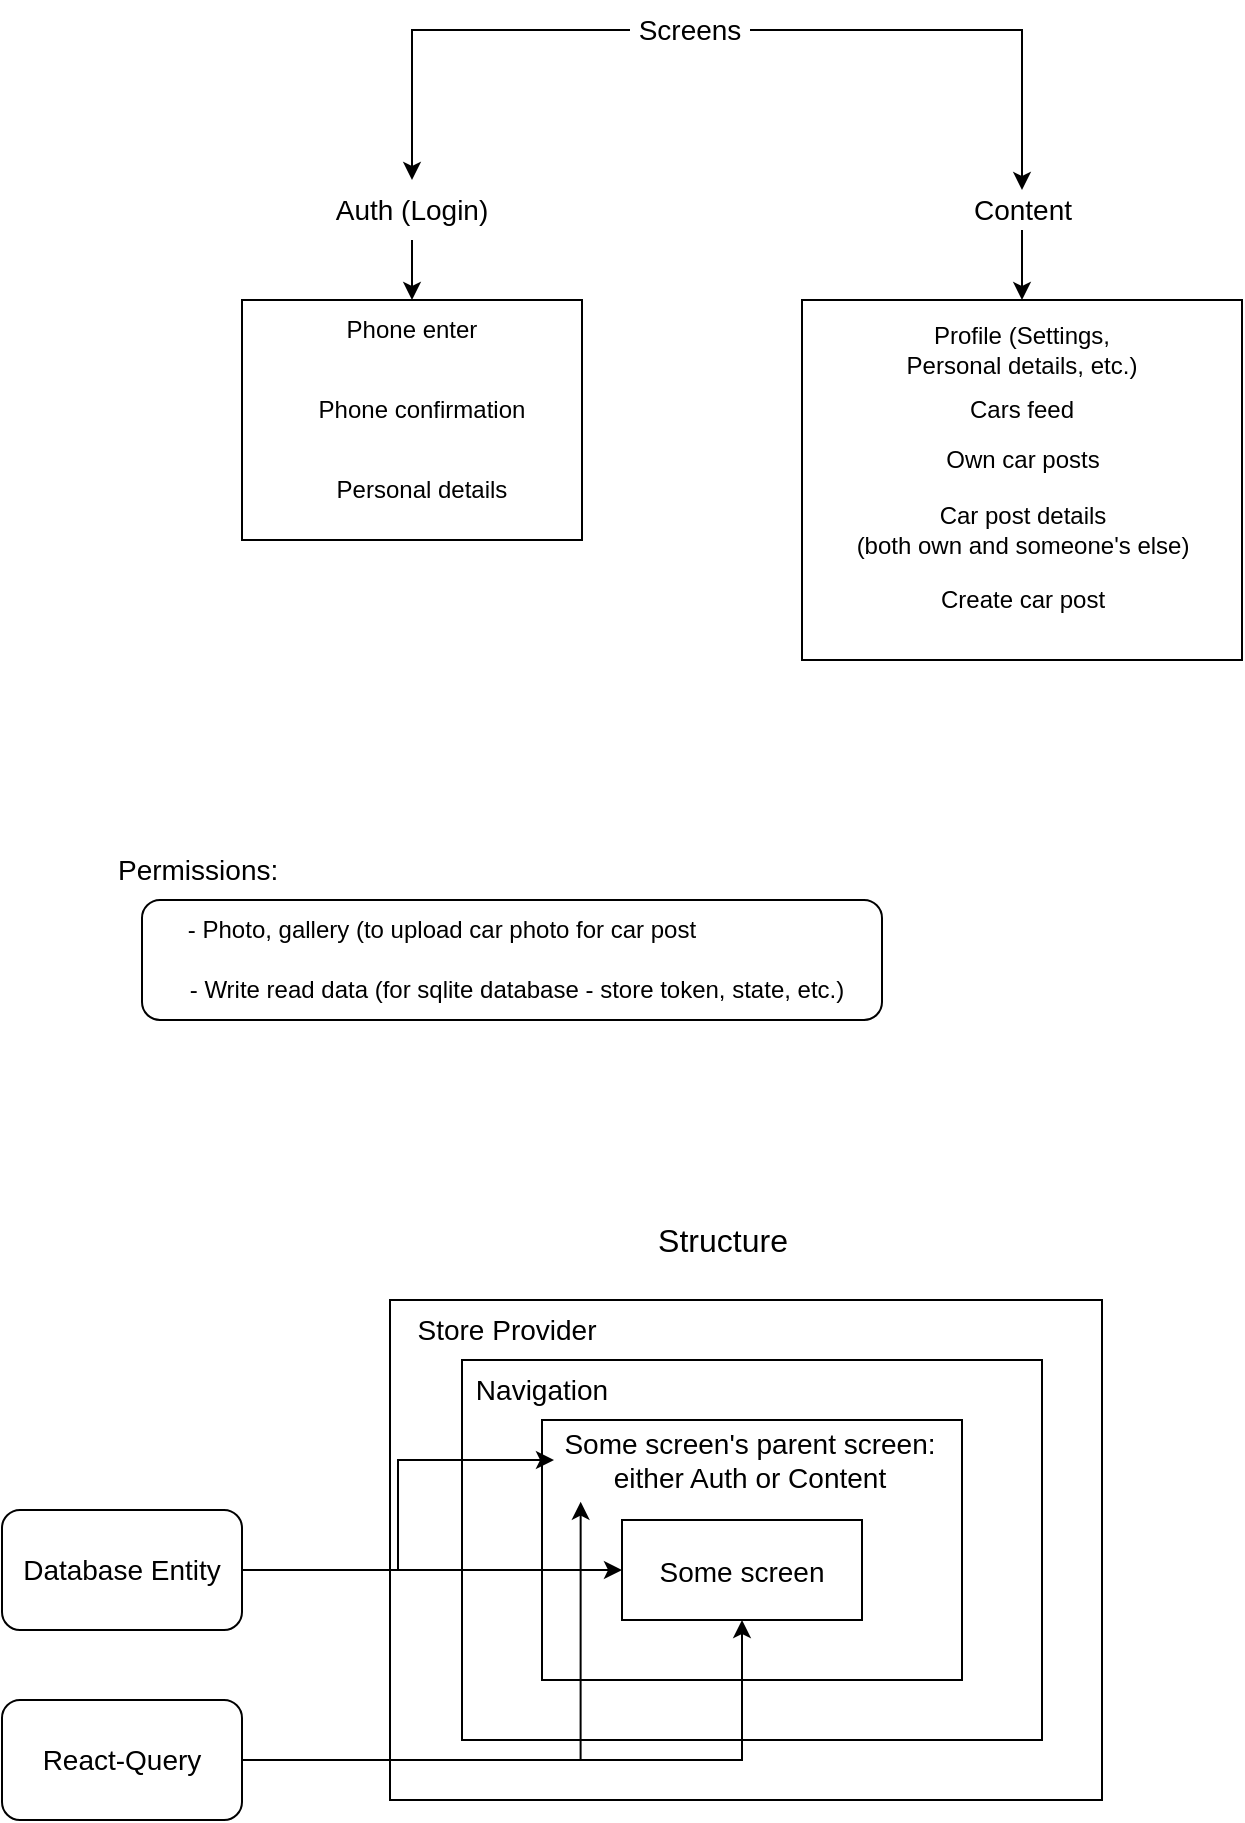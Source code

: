 <mxfile version="15.9.1" type="device" pages="4"><diagram id="QI5yI4pG2h8sdkGy5USs" name="Structure"><mxGraphModel dx="1281" dy="632" grid="1" gridSize="10" guides="1" tooltips="1" connect="1" arrows="1" fold="1" page="1" pageScale="1" pageWidth="827" pageHeight="1169" math="0" shadow="0"><root><mxCell id="vSB-e4ciAdwxO1L4nwNt-0"/><mxCell id="vSB-e4ciAdwxO1L4nwNt-1" parent="vSB-e4ciAdwxO1L4nwNt-0"/><mxCell id="vSB-e4ciAdwxO1L4nwNt-37" value="" style="rounded=0;whiteSpace=wrap;html=1;fontSize=14;" parent="vSB-e4ciAdwxO1L4nwNt-1" vertex="1"><mxGeometry x="234" y="710" width="356" height="250" as="geometry"/></mxCell><mxCell id="vSB-e4ciAdwxO1L4nwNt-35" value="" style="rounded=0;whiteSpace=wrap;html=1;fontSize=14;" parent="vSB-e4ciAdwxO1L4nwNt-1" vertex="1"><mxGeometry x="270" y="740" width="290" height="190" as="geometry"/></mxCell><mxCell id="vSB-e4ciAdwxO1L4nwNt-32" value="" style="rounded=0;whiteSpace=wrap;html=1;fontSize=14;" parent="vSB-e4ciAdwxO1L4nwNt-1" vertex="1"><mxGeometry x="310" y="770" width="210" height="130" as="geometry"/></mxCell><mxCell id="vSB-e4ciAdwxO1L4nwNt-29" value="" style="rounded=1;whiteSpace=wrap;html=1;" parent="vSB-e4ciAdwxO1L4nwNt-1" vertex="1"><mxGeometry x="110" y="510" width="370" height="60" as="geometry"/></mxCell><mxCell id="vSB-e4ciAdwxO1L4nwNt-22" value="" style="rounded=0;whiteSpace=wrap;html=1;" parent="vSB-e4ciAdwxO1L4nwNt-1" vertex="1"><mxGeometry x="440" y="210" width="220" height="180" as="geometry"/></mxCell><mxCell id="vSB-e4ciAdwxO1L4nwNt-15" value="" style="rounded=0;whiteSpace=wrap;html=1;" parent="vSB-e4ciAdwxO1L4nwNt-1" vertex="1"><mxGeometry x="160" y="210" width="170" height="120" as="geometry"/></mxCell><mxCell id="vSB-e4ciAdwxO1L4nwNt-9" style="edgeStyle=orthogonalEdgeStyle;rounded=0;orthogonalLoop=1;jettySize=auto;html=1;exitX=0;exitY=0.5;exitDx=0;exitDy=0;entryX=0.5;entryY=0;entryDx=0;entryDy=0;" parent="vSB-e4ciAdwxO1L4nwNt-1" source="vSB-e4ciAdwxO1L4nwNt-2" target="vSB-e4ciAdwxO1L4nwNt-3" edge="1"><mxGeometry relative="1" as="geometry"/></mxCell><mxCell id="vSB-e4ciAdwxO1L4nwNt-10" style="edgeStyle=orthogonalEdgeStyle;rounded=0;orthogonalLoop=1;jettySize=auto;html=1;exitX=1;exitY=0.5;exitDx=0;exitDy=0;" parent="vSB-e4ciAdwxO1L4nwNt-1" source="vSB-e4ciAdwxO1L4nwNt-2" target="vSB-e4ciAdwxO1L4nwNt-5" edge="1"><mxGeometry relative="1" as="geometry"/></mxCell><mxCell id="vSB-e4ciAdwxO1L4nwNt-2" value="&lt;font style=&quot;font-size: 14px&quot;&gt;Screens&lt;/font&gt;" style="text;html=1;strokeColor=none;fillColor=none;align=center;verticalAlign=middle;whiteSpace=wrap;rounded=0;" parent="vSB-e4ciAdwxO1L4nwNt-1" vertex="1"><mxGeometry x="354" y="60" width="60" height="30" as="geometry"/></mxCell><mxCell id="vSB-e4ciAdwxO1L4nwNt-14" style="edgeStyle=orthogonalEdgeStyle;rounded=0;orthogonalLoop=1;jettySize=auto;html=1;exitX=0.5;exitY=1;exitDx=0;exitDy=0;entryX=0.5;entryY=0;entryDx=0;entryDy=0;" parent="vSB-e4ciAdwxO1L4nwNt-1" source="vSB-e4ciAdwxO1L4nwNt-3" target="vSB-e4ciAdwxO1L4nwNt-11" edge="1"><mxGeometry relative="1" as="geometry"/></mxCell><mxCell id="vSB-e4ciAdwxO1L4nwNt-3" value="&lt;font style=&quot;font-size: 14px&quot;&gt;Auth (Login)&lt;/font&gt;" style="text;html=1;strokeColor=none;fillColor=none;align=center;verticalAlign=middle;whiteSpace=wrap;rounded=0;" parent="vSB-e4ciAdwxO1L4nwNt-1" vertex="1"><mxGeometry x="180" y="150" width="130" height="30" as="geometry"/></mxCell><mxCell id="vSB-e4ciAdwxO1L4nwNt-25" style="edgeStyle=orthogonalEdgeStyle;rounded=0;orthogonalLoop=1;jettySize=auto;html=1;entryX=0.5;entryY=0;entryDx=0;entryDy=0;" parent="vSB-e4ciAdwxO1L4nwNt-1" source="vSB-e4ciAdwxO1L4nwNt-5" target="vSB-e4ciAdwxO1L4nwNt-22" edge="1"><mxGeometry relative="1" as="geometry"/></mxCell><mxCell id="vSB-e4ciAdwxO1L4nwNt-5" value="&lt;font style=&quot;font-size: 14px&quot;&gt;Content&lt;/font&gt;" style="text;html=1;align=center;verticalAlign=middle;resizable=0;points=[];autosize=1;strokeColor=none;fillColor=none;" parent="vSB-e4ciAdwxO1L4nwNt-1" vertex="1"><mxGeometry x="520" y="155" width="60" height="20" as="geometry"/></mxCell><mxCell id="vSB-e4ciAdwxO1L4nwNt-11" value="Phone enter" style="text;html=1;strokeColor=none;fillColor=none;align=center;verticalAlign=middle;whiteSpace=wrap;rounded=0;" parent="vSB-e4ciAdwxO1L4nwNt-1" vertex="1"><mxGeometry x="205" y="210" width="80" height="30" as="geometry"/></mxCell><mxCell id="vSB-e4ciAdwxO1L4nwNt-12" value="Phone confirmation" style="text;html=1;strokeColor=none;fillColor=none;align=center;verticalAlign=middle;whiteSpace=wrap;rounded=0;" parent="vSB-e4ciAdwxO1L4nwNt-1" vertex="1"><mxGeometry x="190" y="250" width="120" height="30" as="geometry"/></mxCell><mxCell id="vSB-e4ciAdwxO1L4nwNt-13" value="Personal details" style="text;html=1;strokeColor=none;fillColor=none;align=center;verticalAlign=middle;whiteSpace=wrap;rounded=0;" parent="vSB-e4ciAdwxO1L4nwNt-1" vertex="1"><mxGeometry x="195" y="290" width="110" height="30" as="geometry"/></mxCell><mxCell id="vSB-e4ciAdwxO1L4nwNt-16" value="Profile (Settings, Personal details, etc.)" style="text;html=1;strokeColor=none;fillColor=none;align=center;verticalAlign=middle;whiteSpace=wrap;rounded=0;" parent="vSB-e4ciAdwxO1L4nwNt-1" vertex="1"><mxGeometry x="490" y="220" width="120" height="30" as="geometry"/></mxCell><mxCell id="vSB-e4ciAdwxO1L4nwNt-17" value="Cars feed" style="text;html=1;strokeColor=none;fillColor=none;align=center;verticalAlign=middle;whiteSpace=wrap;rounded=0;" parent="vSB-e4ciAdwxO1L4nwNt-1" vertex="1"><mxGeometry x="495" y="250" width="110" height="30" as="geometry"/></mxCell><mxCell id="vSB-e4ciAdwxO1L4nwNt-18" value="Own car posts" style="text;html=1;align=center;verticalAlign=middle;resizable=0;points=[];autosize=1;strokeColor=none;fillColor=none;" parent="vSB-e4ciAdwxO1L4nwNt-1" vertex="1"><mxGeometry x="505" y="280" width="90" height="20" as="geometry"/></mxCell><mxCell id="vSB-e4ciAdwxO1L4nwNt-19" value="Car post details &lt;br&gt;(both own and someone's else)" style="text;html=1;align=center;verticalAlign=middle;resizable=0;points=[];autosize=1;strokeColor=none;fillColor=none;" parent="vSB-e4ciAdwxO1L4nwNt-1" vertex="1"><mxGeometry x="460" y="310" width="180" height="30" as="geometry"/></mxCell><mxCell id="vSB-e4ciAdwxO1L4nwNt-21" value="Create car post" style="text;html=1;align=center;verticalAlign=middle;resizable=0;points=[];autosize=1;strokeColor=none;fillColor=none;" parent="vSB-e4ciAdwxO1L4nwNt-1" vertex="1"><mxGeometry x="500" y="350" width="100" height="20" as="geometry"/></mxCell><mxCell id="vSB-e4ciAdwxO1L4nwNt-26" value="&lt;font style=&quot;font-size: 14px&quot;&gt;Permissions:&amp;nbsp;&lt;/font&gt;" style="text;html=1;strokeColor=none;fillColor=none;align=center;verticalAlign=middle;whiteSpace=wrap;rounded=0;" parent="vSB-e4ciAdwxO1L4nwNt-1" vertex="1"><mxGeometry x="110" y="480" width="60" height="30" as="geometry"/></mxCell><mxCell id="vSB-e4ciAdwxO1L4nwNt-27" value="- Photo, gallery (to upload car photo for car post" style="text;html=1;strokeColor=none;fillColor=none;align=center;verticalAlign=middle;whiteSpace=wrap;rounded=0;" parent="vSB-e4ciAdwxO1L4nwNt-1" vertex="1"><mxGeometry x="120" y="510" width="280" height="30" as="geometry"/></mxCell><mxCell id="vSB-e4ciAdwxO1L4nwNt-28" value="- Write read data (for sqlite database - store token, state, etc.)" style="text;html=1;strokeColor=none;fillColor=none;align=center;verticalAlign=middle;whiteSpace=wrap;rounded=0;" parent="vSB-e4ciAdwxO1L4nwNt-1" vertex="1"><mxGeometry x="125" y="540" width="345" height="30" as="geometry"/></mxCell><mxCell id="vSB-e4ciAdwxO1L4nwNt-30" value="&lt;font style=&quot;font-size: 16px&quot;&gt;Structure&lt;/font&gt;" style="text;html=1;align=center;verticalAlign=middle;resizable=0;points=[];autosize=1;strokeColor=none;fillColor=none;fontSize=14;" parent="vSB-e4ciAdwxO1L4nwNt-1" vertex="1"><mxGeometry x="360" y="670" width="80" height="20" as="geometry"/></mxCell><mxCell id="vSB-e4ciAdwxO1L4nwNt-31" value="&lt;font style=&quot;font-size: 14px&quot;&gt;Some screen&lt;/font&gt;" style="rounded=0;whiteSpace=wrap;html=1;fontSize=16;" parent="vSB-e4ciAdwxO1L4nwNt-1" vertex="1"><mxGeometry x="350" y="820" width="120" height="50" as="geometry"/></mxCell><mxCell id="vSB-e4ciAdwxO1L4nwNt-34" value="Some screen's parent screen: either Auth or Content" style="text;html=1;strokeColor=none;fillColor=none;align=center;verticalAlign=middle;whiteSpace=wrap;rounded=0;fontSize=14;" parent="vSB-e4ciAdwxO1L4nwNt-1" vertex="1"><mxGeometry x="316" y="770" width="196" height="40" as="geometry"/></mxCell><mxCell id="vSB-e4ciAdwxO1L4nwNt-36" value="Navigation" style="text;html=1;strokeColor=none;fillColor=none;align=center;verticalAlign=middle;whiteSpace=wrap;rounded=0;fontSize=14;" parent="vSB-e4ciAdwxO1L4nwNt-1" vertex="1"><mxGeometry x="280" y="740" width="60" height="30" as="geometry"/></mxCell><mxCell id="vSB-e4ciAdwxO1L4nwNt-38" value="Store Provider" style="text;html=1;strokeColor=none;fillColor=none;align=center;verticalAlign=middle;whiteSpace=wrap;rounded=0;fontSize=14;" parent="vSB-e4ciAdwxO1L4nwNt-1" vertex="1"><mxGeometry x="245" y="710" width="95" height="30" as="geometry"/></mxCell><mxCell id="vSB-e4ciAdwxO1L4nwNt-40" style="edgeStyle=orthogonalEdgeStyle;rounded=0;orthogonalLoop=1;jettySize=auto;html=1;exitX=1;exitY=0.5;exitDx=0;exitDy=0;fontSize=14;" parent="vSB-e4ciAdwxO1L4nwNt-1" source="vSB-e4ciAdwxO1L4nwNt-39" target="vSB-e4ciAdwxO1L4nwNt-31" edge="1"><mxGeometry relative="1" as="geometry"/></mxCell><mxCell id="vSB-e4ciAdwxO1L4nwNt-41" style="edgeStyle=orthogonalEdgeStyle;rounded=0;orthogonalLoop=1;jettySize=auto;html=1;entryX=0;entryY=0.5;entryDx=0;entryDy=0;fontSize=14;" parent="vSB-e4ciAdwxO1L4nwNt-1" source="vSB-e4ciAdwxO1L4nwNt-39" target="vSB-e4ciAdwxO1L4nwNt-34" edge="1"><mxGeometry relative="1" as="geometry"/></mxCell><mxCell id="vSB-e4ciAdwxO1L4nwNt-39" value="Database Entity" style="rounded=1;whiteSpace=wrap;html=1;fontSize=14;" parent="vSB-e4ciAdwxO1L4nwNt-1" vertex="1"><mxGeometry x="40" y="815" width="120" height="60" as="geometry"/></mxCell><mxCell id="vSB-e4ciAdwxO1L4nwNt-43" style="edgeStyle=orthogonalEdgeStyle;rounded=0;orthogonalLoop=1;jettySize=auto;html=1;exitX=1;exitY=0.5;exitDx=0;exitDy=0;entryX=0.5;entryY=1;entryDx=0;entryDy=0;fontSize=14;" parent="vSB-e4ciAdwxO1L4nwNt-1" source="vSB-e4ciAdwxO1L4nwNt-42" target="vSB-e4ciAdwxO1L4nwNt-31" edge="1"><mxGeometry relative="1" as="geometry"/></mxCell><mxCell id="vSB-e4ciAdwxO1L4nwNt-44" style="edgeStyle=orthogonalEdgeStyle;rounded=0;orthogonalLoop=1;jettySize=auto;html=1;exitX=1;exitY=0.5;exitDx=0;exitDy=0;entryX=0.068;entryY=1.021;entryDx=0;entryDy=0;entryPerimeter=0;fontSize=14;" parent="vSB-e4ciAdwxO1L4nwNt-1" source="vSB-e4ciAdwxO1L4nwNt-42" target="vSB-e4ciAdwxO1L4nwNt-34" edge="1"><mxGeometry relative="1" as="geometry"/></mxCell><mxCell id="vSB-e4ciAdwxO1L4nwNt-42" value="React-Query" style="rounded=1;whiteSpace=wrap;html=1;fontSize=14;" parent="vSB-e4ciAdwxO1L4nwNt-1" vertex="1"><mxGeometry x="40" y="910" width="120" height="60" as="geometry"/></mxCell></root></mxGraphModel></diagram><diagram id="nT5qe4eYq5fmhZC3Nwm9" name="Auth"><mxGraphModel dx="1281" dy="632" grid="1" gridSize="10" guides="1" tooltips="1" connect="1" arrows="1" fold="1" page="1" pageScale="1" pageWidth="827" pageHeight="1169" math="0" shadow="0"><root><mxCell id="0"/><mxCell id="1" parent="0"/><mxCell id="MlfCAyZn9x_Wy7TSXfsL-1" value="" style="verticalLabelPosition=bottom;verticalAlign=top;html=1;shadow=0;dashed=0;strokeWidth=1;shape=mxgraph.android.phone2;strokeColor=#c0c0c0;" parent="1" vertex="1"><mxGeometry x="80" y="100" width="200" height="390" as="geometry"/></mxCell></root></mxGraphModel></diagram><diagram id="gKze4VlcBIsPq7I9SpFA" name="Content"><mxGraphModel dx="391" dy="677" grid="1" gridSize="10" guides="1" tooltips="1" connect="1" arrows="1" fold="1" page="1" pageScale="1" pageWidth="827" pageHeight="1169" math="0" shadow="0"><root><mxCell id="FrJnflSfqsKOsIagVwSR-0"/><mxCell id="FrJnflSfqsKOsIagVwSR-1" parent="FrJnflSfqsKOsIagVwSR-0"/><mxCell id="1WxWWY0ZvjIWNU5XmW4H-13" value="" style="rounded=0;whiteSpace=wrap;html=1;" parent="FrJnflSfqsKOsIagVwSR-1" vertex="1"><mxGeometry x="95" y="1260" width="175" height="30" as="geometry"/></mxCell><mxCell id="1WxWWY0ZvjIWNU5XmW4H-1" value="" style="rounded=0;whiteSpace=wrap;html=1;" parent="FrJnflSfqsKOsIagVwSR-1" vertex="1"><mxGeometry x="95" y="1190" width="175" height="50" as="geometry"/></mxCell><mxCell id="ZhYRzD6Ie4BiKMd58vhP-0" value="" style="verticalLabelPosition=bottom;verticalAlign=top;html=1;shadow=0;dashed=0;strokeWidth=1;shape=mxgraph.android.phone2;strokeColor=#c0c0c0;" parent="FrJnflSfqsKOsIagVwSR-1" vertex="1"><mxGeometry x="80" y="100" width="200" height="390" as="geometry"/></mxCell><mxCell id="7WZufbuWnt73fv1zPyE8-0" value="Tab Navigation" style="rounded=0;whiteSpace=wrap;html=1;" parent="FrJnflSfqsKOsIagVwSR-1" vertex="1"><mxGeometry x="90" y="410" width="180" height="40" as="geometry"/></mxCell><mxCell id="7WZufbuWnt73fv1zPyE8-1" value="" style="endArrow=classic;html=1;rounded=0;" parent="FrJnflSfqsKOsIagVwSR-1" target="7WZufbuWnt73fv1zPyE8-0" edge="1"><mxGeometry width="50" height="50" relative="1" as="geometry"><mxPoint x="180" y="540" as="sourcePoint"/><mxPoint x="440" y="330" as="targetPoint"/></mxGeometry></mxCell><mxCell id="7WZufbuWnt73fv1zPyE8-3" value="" style="rounded=0;whiteSpace=wrap;html=1;" parent="FrJnflSfqsKOsIagVwSR-1" vertex="1"><mxGeometry x="100" y="540" width="160" height="40" as="geometry"/></mxCell><mxCell id="7WZufbuWnt73fv1zPyE8-4" value="Posts" style="whiteSpace=wrap;html=1;aspect=fixed;" parent="FrJnflSfqsKOsIagVwSR-1" vertex="1"><mxGeometry x="110" y="540" width="40" height="40" as="geometry"/></mxCell><mxCell id="7WZufbuWnt73fv1zPyE8-5" value="Profile" style="whiteSpace=wrap;html=1;aspect=fixed;" parent="FrJnflSfqsKOsIagVwSR-1" vertex="1"><mxGeometry x="210" y="540" width="40" height="40" as="geometry"/></mxCell><mxCell id="7WZufbuWnt73fv1zPyE8-6" value="Create" style="whiteSpace=wrap;html=1;aspect=fixed;" parent="FrJnflSfqsKOsIagVwSR-1" vertex="1"><mxGeometry x="160" y="540" width="40" height="40" as="geometry"/></mxCell><mxCell id="7WZufbuWnt73fv1zPyE8-9" value="Posts" style="text;html=1;strokeColor=none;fillColor=none;align=center;verticalAlign=middle;whiteSpace=wrap;rounded=0;" parent="FrJnflSfqsKOsIagVwSR-1" vertex="1"><mxGeometry x="90" y="100" width="60" height="30" as="geometry"/></mxCell><mxCell id="7WZufbuWnt73fv1zPyE8-13" value="" style="verticalLabelPosition=bottom;verticalAlign=top;html=1;shadow=0;dashed=0;strokeWidth=1;shape=mxgraph.android.phone2;strokeColor=#c0c0c0;" parent="FrJnflSfqsKOsIagVwSR-1" vertex="1"><mxGeometry x="80" y="680" width="200" height="420" as="geometry"/></mxCell><mxCell id="7WZufbuWnt73fv1zPyE8-14" value="Tab Navigation" style="rounded=0;whiteSpace=wrap;html=1;" parent="FrJnflSfqsKOsIagVwSR-1" vertex="1"><mxGeometry x="90" y="1020" width="180" height="40" as="geometry"/></mxCell><mxCell id="7WZufbuWnt73fv1zPyE8-15" value="Create" style="text;html=1;strokeColor=none;fillColor=none;align=center;verticalAlign=middle;whiteSpace=wrap;rounded=0;" parent="FrJnflSfqsKOsIagVwSR-1" vertex="1"><mxGeometry x="90" y="680" width="60" height="30" as="geometry"/></mxCell><mxCell id="7WZufbuWnt73fv1zPyE8-16" value="" style="verticalLabelPosition=bottom;verticalAlign=top;html=1;shadow=0;dashed=0;strokeWidth=1;shape=mxgraph.android.phone2;strokeColor=#c0c0c0;" parent="FrJnflSfqsKOsIagVwSR-1" vertex="1"><mxGeometry x="80" y="1150" width="200" height="390" as="geometry"/></mxCell><mxCell id="7WZufbuWnt73fv1zPyE8-17" value="Tab Navigation" style="rounded=0;whiteSpace=wrap;html=1;" parent="FrJnflSfqsKOsIagVwSR-1" vertex="1"><mxGeometry x="90" y="1460" width="180" height="40" as="geometry"/></mxCell><mxCell id="7WZufbuWnt73fv1zPyE8-18" value="Profile" style="text;html=1;strokeColor=none;fillColor=none;align=center;verticalAlign=middle;whiteSpace=wrap;rounded=0;" parent="FrJnflSfqsKOsIagVwSR-1" vertex="1"><mxGeometry x="90" y="1150" width="60" height="30" as="geometry"/></mxCell><mxCell id="7WZufbuWnt73fv1zPyE8-19" value="&amp;nbsp; Placeholder ..." style="rounded=1;whiteSpace=wrap;html=1;align=left;" parent="FrJnflSfqsKOsIagVwSR-1" vertex="1"><mxGeometry x="95" y="140" width="170" height="30" as="geometry"/></mxCell><mxCell id="7WZufbuWnt73fv1zPyE8-22" value="" style="rounded=1;whiteSpace=wrap;html=1;strokeColor=#000000;" parent="FrJnflSfqsKOsIagVwSR-1" vertex="1"><mxGeometry x="235" y="140" width="30" height="30" as="geometry"/></mxCell><mxCell id="7WZufbuWnt73fv1zPyE8-21" value="" style="html=1;verticalLabelPosition=bottom;align=center;labelBackgroundColor=#ffffff;verticalAlign=top;strokeWidth=2;strokeColor=#000000;shadow=0;dashed=0;shape=mxgraph.ios7.icons.looking_glass;" parent="FrJnflSfqsKOsIagVwSR-1" vertex="1"><mxGeometry x="240" y="145" width="20" height="20" as="geometry"/></mxCell><mxCell id="7WZufbuWnt73fv1zPyE8-23" value="" style="endArrow=classic;html=1;rounded=0;" parent="FrJnflSfqsKOsIagVwSR-1" source="7WZufbuWnt73fv1zPyE8-19" edge="1"><mxGeometry width="50" height="50" relative="1" as="geometry"><mxPoint x="190" y="70" as="sourcePoint"/><mxPoint x="230" y="50" as="targetPoint"/></mxGeometry></mxCell><mxCell id="7WZufbuWnt73fv1zPyE8-24" value="Fixed input" style="text;html=1;align=center;verticalAlign=middle;resizable=0;points=[];autosize=1;strokeColor=none;fillColor=none;" parent="FrJnflSfqsKOsIagVwSR-1" vertex="1"><mxGeometry x="205" y="20" width="70" height="20" as="geometry"/></mxCell><mxCell id="7WZufbuWnt73fv1zPyE8-25" value="&lt;font style=&quot;font-size: 10px&quot;&gt;Categories&lt;/font&gt;" style="rounded=1;whiteSpace=wrap;html=1;strokeColor=#000000;align=left;" parent="FrJnflSfqsKOsIagVwSR-1" vertex="1"><mxGeometry x="97.5" y="170" width="165" height="20" as="geometry"/></mxCell><mxCell id="7WZufbuWnt73fv1zPyE8-26" value="" style="html=1;verticalLabelPosition=bottom;labelBackgroundColor=#ffffff;verticalAlign=top;shadow=0;dashed=0;strokeWidth=1;shape=mxgraph.ios7.misc.down;strokeColor=#000000;" parent="FrJnflSfqsKOsIagVwSR-1" vertex="1"><mxGeometry x="150" y="177" width="12" height="6" as="geometry"/></mxCell><mxCell id="7WZufbuWnt73fv1zPyE8-29" value="Filter" style="text;html=1;strokeColor=none;fillColor=none;align=center;verticalAlign=middle;whiteSpace=wrap;rounded=0;fontSize=10;" parent="FrJnflSfqsKOsIagVwSR-1" vertex="1"><mxGeometry x="200" y="170" width="60" height="20" as="geometry"/></mxCell><mxCell id="7WZufbuWnt73fv1zPyE8-30" value="" style="sketch=0;aspect=fixed;pointerEvents=1;shadow=0;dashed=0;html=1;strokeColor=none;labelPosition=center;verticalLabelPosition=bottom;verticalAlign=top;align=center;fillColor=#000000;shape=mxgraph.mscae.enterprise.filter;fontSize=10;" parent="FrJnflSfqsKOsIagVwSR-1" vertex="1"><mxGeometry x="244.44" y="175" width="11.11" height="10" as="geometry"/></mxCell><mxCell id="7WZufbuWnt73fv1zPyE8-31" value="" style="endArrow=classic;html=1;rounded=0;fontSize=10;entryX=0.17;entryY=1.21;entryDx=0;entryDy=0;entryPerimeter=0;exitX=0;exitY=0.25;exitDx=0;exitDy=0;" parent="FrJnflSfqsKOsIagVwSR-1" source="7WZufbuWnt73fv1zPyE8-32" target="7WZufbuWnt73fv1zPyE8-25" edge="1"><mxGeometry width="50" height="50" relative="1" as="geometry"><mxPoint x="390" y="270" as="sourcePoint"/><mxPoint x="440" y="200" as="targetPoint"/></mxGeometry></mxCell><mxCell id="7WZufbuWnt73fv1zPyE8-32" value="&lt;span style=&quot;font-size: 12px&quot;&gt;Opens modal window with available categories (daily/monthly/yearly car rent)&lt;/span&gt;" style="text;html=1;strokeColor=none;fillColor=none;align=center;verticalAlign=middle;whiteSpace=wrap;rounded=0;fontSize=10;" parent="FrJnflSfqsKOsIagVwSR-1" vertex="1"><mxGeometry x="330" y="240" width="420" height="30" as="geometry"/></mxCell><mxCell id="7WZufbuWnt73fv1zPyE8-33" value="" style="endArrow=classic;html=1;rounded=0;fontSize=12;exitX=-0.002;exitY=0.404;exitDx=0;exitDy=0;exitPerimeter=0;" parent="FrJnflSfqsKOsIagVwSR-1" source="7WZufbuWnt73fv1zPyE8-34" edge="1"><mxGeometry width="50" height="50" relative="1" as="geometry"><mxPoint x="500" y="200" as="sourcePoint"/><mxPoint x="260" y="180" as="targetPoint"/></mxGeometry></mxCell><mxCell id="7WZufbuWnt73fv1zPyE8-34" value="Opens modal window with available filters (price, location, mark, type, sorty by)" style="text;html=1;align=center;verticalAlign=middle;resizable=0;points=[];autosize=1;strokeColor=none;fillColor=none;fontSize=12;" parent="FrJnflSfqsKOsIagVwSR-1" vertex="1"><mxGeometry x="395" y="200" width="430" height="20" as="geometry"/></mxCell><mxCell id="7WZufbuWnt73fv1zPyE8-35" value="Both category and filter modals should have 'apply' button on the bottom to apply search query" style="text;html=1;strokeColor=none;fillColor=none;align=center;verticalAlign=middle;whiteSpace=wrap;rounded=0;fontSize=12;" parent="FrJnflSfqsKOsIagVwSR-1" vertex="1"><mxGeometry x="340" y="290" width="380" height="30" as="geometry"/></mxCell><mxCell id="7WZufbuWnt73fv1zPyE8-36" value="" style="endArrow=classic;html=1;rounded=0;fontSize=12;entryX=1;entryY=0.5;entryDx=0;entryDy=0;" parent="FrJnflSfqsKOsIagVwSR-1" target="7WZufbuWnt73fv1zPyE8-22" edge="1"><mxGeometry width="50" height="50" relative="1" as="geometry"><mxPoint x="390" y="120" as="sourcePoint"/><mxPoint x="430" y="110" as="targetPoint"/></mxGeometry></mxCell><mxCell id="7WZufbuWnt73fv1zPyE8-37" value="Apply search query" style="text;html=1;align=center;verticalAlign=middle;resizable=0;points=[];autosize=1;strokeColor=none;fillColor=none;fontSize=12;" parent="FrJnflSfqsKOsIagVwSR-1" vertex="1"><mxGeometry x="360" y="100" width="120" height="20" as="geometry"/></mxCell><mxCell id="7WZufbuWnt73fv1zPyE8-38" value="Show new posts by default" style="text;html=1;strokeColor=none;fillColor=none;align=center;verticalAlign=middle;whiteSpace=wrap;rounded=0;fontSize=12;" parent="FrJnflSfqsKOsIagVwSR-1" vertex="1"><mxGeometry x="110" y="350" width="140" height="30" as="geometry"/></mxCell><mxCell id="7WZufbuWnt73fv1zPyE8-39" value="" style="rounded=0;whiteSpace=wrap;html=1;fontSize=12;strokeColor=#000000;strokeWidth=1;fillColor=#FFFFFF;align=left;" parent="FrJnflSfqsKOsIagVwSR-1" vertex="1"><mxGeometry x="360" y="390" width="140" height="170" as="geometry"/></mxCell><mxCell id="7WZufbuWnt73fv1zPyE8-41" value="Category #1" style="rounded=1;whiteSpace=wrap;html=1;fontSize=12;strokeColor=#000000;strokeWidth=1;fillColor=#FFFFFF;align=left;" parent="FrJnflSfqsKOsIagVwSR-1" vertex="1"><mxGeometry x="370" y="400" width="120" height="20" as="geometry"/></mxCell><mxCell id="7WZufbuWnt73fv1zPyE8-42" value="Category #2" style="rounded=1;whiteSpace=wrap;html=1;fontSize=12;strokeColor=#000000;strokeWidth=1;fillColor=#FFFFFF;align=left;" parent="FrJnflSfqsKOsIagVwSR-1" vertex="1"><mxGeometry x="371" y="430" width="120" height="20" as="geometry"/></mxCell><mxCell id="7WZufbuWnt73fv1zPyE8-43" value="Category #3" style="rounded=1;whiteSpace=wrap;html=1;fontSize=12;strokeColor=#000000;strokeWidth=1;fillColor=#FFFFFF;align=left;" parent="FrJnflSfqsKOsIagVwSR-1" vertex="1"><mxGeometry x="370" y="460" width="120" height="20" as="geometry"/></mxCell><mxCell id="7WZufbuWnt73fv1zPyE8-44" value="Category #4" style="rounded=1;whiteSpace=wrap;html=1;fontSize=12;strokeColor=#000000;strokeWidth=1;fillColor=#FFFFFF;align=left;" parent="FrJnflSfqsKOsIagVwSR-1" vertex="1"><mxGeometry x="370" y="490" width="120" height="20" as="geometry"/></mxCell><mxCell id="7WZufbuWnt73fv1zPyE8-45" value="Apply" style="rounded=1;whiteSpace=wrap;html=1;fontSize=12;strokeColor=#000000;strokeWidth=1;fillColor=#FFFFFF;align=center;" parent="FrJnflSfqsKOsIagVwSR-1" vertex="1"><mxGeometry x="370" y="520" width="120" height="30" as="geometry"/></mxCell><mxCell id="7WZufbuWnt73fv1zPyE8-46" value="" style="rounded=0;whiteSpace=wrap;html=1;fontSize=12;strokeColor=#000000;strokeWidth=1;fillColor=#FFFFFF;align=left;" parent="FrJnflSfqsKOsIagVwSR-1" vertex="1"><mxGeometry x="560" y="390" width="140" height="170" as="geometry"/></mxCell><mxCell id="7WZufbuWnt73fv1zPyE8-47" value="Sort by (&amp;lt;select&amp;gt;)" style="rounded=1;whiteSpace=wrap;html=1;fontSize=12;strokeColor=#000000;strokeWidth=1;fillColor=#FFFFFF;align=left;" parent="FrJnflSfqsKOsIagVwSR-1" vertex="1"><mxGeometry x="570" y="400" width="120" height="20" as="geometry"/></mxCell><mxCell id="7WZufbuWnt73fv1zPyE8-48" value="Price from" style="rounded=1;whiteSpace=wrap;html=1;fontSize=12;strokeColor=#000000;strokeWidth=1;fillColor=#FFFFFF;align=left;" parent="FrJnflSfqsKOsIagVwSR-1" vertex="1"><mxGeometry x="571" y="430" width="120" height="20" as="geometry"/></mxCell><mxCell id="7WZufbuWnt73fv1zPyE8-49" value="Price to" style="rounded=1;whiteSpace=wrap;html=1;fontSize=12;strokeColor=#000000;strokeWidth=1;fillColor=#FFFFFF;align=left;" parent="FrJnflSfqsKOsIagVwSR-1" vertex="1"><mxGeometry x="570" y="460" width="120" height="20" as="geometry"/></mxCell><mxCell id="7WZufbuWnt73fv1zPyE8-50" value="Location (&amp;lt;select&amp;gt;)" style="rounded=1;whiteSpace=wrap;html=1;fontSize=12;strokeColor=#000000;strokeWidth=1;fillColor=#FFFFFF;align=left;" parent="FrJnflSfqsKOsIagVwSR-1" vertex="1"><mxGeometry x="570" y="490" width="120" height="20" as="geometry"/></mxCell><mxCell id="7WZufbuWnt73fv1zPyE8-51" value="Apply" style="rounded=1;whiteSpace=wrap;html=1;fontSize=12;strokeColor=#000000;strokeWidth=1;fillColor=#FFFFFF;align=center;" parent="FrJnflSfqsKOsIagVwSR-1" vertex="1"><mxGeometry x="570" y="520" width="120" height="30" as="geometry"/></mxCell><mxCell id="7WZufbuWnt73fv1zPyE8-52" value="Categories Modal" style="text;html=1;strokeColor=none;fillColor=none;align=center;verticalAlign=middle;whiteSpace=wrap;rounded=0;fontSize=12;" parent="FrJnflSfqsKOsIagVwSR-1" vertex="1"><mxGeometry x="381.5" y="360" width="99" height="30" as="geometry"/></mxCell><mxCell id="7WZufbuWnt73fv1zPyE8-53" value="Filter Modal" style="text;html=1;strokeColor=none;fillColor=none;align=center;verticalAlign=middle;whiteSpace=wrap;rounded=0;fontSize=12;" parent="FrJnflSfqsKOsIagVwSR-1" vertex="1"><mxGeometry x="580.5" y="360" width="99" height="30" as="geometry"/></mxCell><mxCell id="7WZufbuWnt73fv1zPyE8-54" value="Content should be scrollable, and as user scrolls the page, new posts are loaded" style="text;html=1;strokeColor=none;fillColor=none;align=center;verticalAlign=middle;whiteSpace=wrap;rounded=0;fontSize=12;" parent="FrJnflSfqsKOsIagVwSR-1" vertex="1"><mxGeometry x="124.44" y="280" width="120" height="30" as="geometry"/></mxCell><mxCell id="7WZufbuWnt73fv1zPyE8-55" value="Add photo" style="rounded=1;whiteSpace=wrap;html=1;fontSize=12;strokeColor=#000000;strokeWidth=1;fillColor=#FFFFFF;align=center;" parent="FrJnflSfqsKOsIagVwSR-1" vertex="1"><mxGeometry x="104.44" y="730" width="140" height="60" as="geometry"/></mxCell><mxCell id="7WZufbuWnt73fv1zPyE8-56" value="Title" style="rounded=1;whiteSpace=wrap;html=1;fontSize=12;strokeColor=#000000;strokeWidth=1;fillColor=#FFFFFF;align=left;" parent="FrJnflSfqsKOsIagVwSR-1" vertex="1"><mxGeometry x="104.44" y="810" width="145.56" height="20" as="geometry"/></mxCell><mxCell id="7WZufbuWnt73fv1zPyE8-57" value="Category (&amp;lt;select&amp;gt;)" style="rounded=1;whiteSpace=wrap;html=1;fontSize=12;strokeColor=#000000;strokeWidth=1;fillColor=#FFFFFF;align=left;" parent="FrJnflSfqsKOsIagVwSR-1" vertex="1"><mxGeometry x="104.44" y="840" width="145.56" height="20" as="geometry"/></mxCell><mxCell id="7WZufbuWnt73fv1zPyE8-58" value="Location (&amp;lt;select&amp;gt;)" style="rounded=1;whiteSpace=wrap;html=1;fontSize=12;strokeColor=#000000;strokeWidth=1;fillColor=#FFFFFF;align=left;" parent="FrJnflSfqsKOsIagVwSR-1" vertex="1"><mxGeometry x="104.44" y="870" width="145.56" height="20" as="geometry"/></mxCell><mxCell id="7WZufbuWnt73fv1zPyE8-59" value="Description" style="rounded=1;whiteSpace=wrap;html=1;fontSize=12;strokeColor=#000000;strokeWidth=1;fillColor=#FFFFFF;align=left;" parent="FrJnflSfqsKOsIagVwSR-1" vertex="1"><mxGeometry x="104.44" y="950" width="145.56" height="20" as="geometry"/></mxCell><mxCell id="7WZufbuWnt73fv1zPyE8-60" value="Contact phone" style="rounded=1;whiteSpace=wrap;html=1;fontSize=12;strokeColor=#000000;strokeWidth=1;fillColor=#FFFFFF;align=left;" parent="FrJnflSfqsKOsIagVwSR-1" vertex="1"><mxGeometry x="104.44" y="900" width="145.56" height="20" as="geometry"/></mxCell><mxCell id="7WZufbuWnt73fv1zPyE8-62" value="Submit" style="ellipse;whiteSpace=wrap;html=1;fontSize=12;strokeColor=#000000;strokeWidth=1;fillColor=#FFFFFF;align=center;" parent="FrJnflSfqsKOsIagVwSR-1" vertex="1"><mxGeometry x="114.44" y="980" width="120" height="30" as="geometry"/></mxCell><mxCell id="7WZufbuWnt73fv1zPyE8-63" value="" style="endArrow=classic;html=1;rounded=0;fontSize=12;" parent="FrJnflSfqsKOsIagVwSR-1" source="7WZufbuWnt73fv1zPyE8-64" target="7WZufbuWnt73fv1zPyE8-62" edge="1"><mxGeometry width="50" height="50" relative="1" as="geometry"><mxPoint x="390" y="1010" as="sourcePoint"/><mxPoint x="440" y="820" as="targetPoint"/></mxGeometry></mxCell><mxCell id="7WZufbuWnt73fv1zPyE8-64" value="POST request to create a post (validate all fileds, before sending a request)" style="text;html=1;strokeColor=none;fillColor=none;align=center;verticalAlign=middle;whiteSpace=wrap;rounded=0;fontSize=12;" parent="FrJnflSfqsKOsIagVwSR-1" vertex="1"><mxGeometry x="360" y="995" width="250" height="30" as="geometry"/></mxCell><mxCell id="7WZufbuWnt73fv1zPyE8-66" value="" style="endArrow=classic;html=1;rounded=0;fontSize=12;entryX=1;entryY=0.5;entryDx=0;entryDy=0;" parent="FrJnflSfqsKOsIagVwSR-1" target="7WZufbuWnt73fv1zPyE8-57" edge="1"><mxGeometry width="50" height="50" relative="1" as="geometry"><mxPoint x="390" y="860" as="sourcePoint"/><mxPoint x="440" y="810" as="targetPoint"/></mxGeometry></mxCell><mxCell id="7WZufbuWnt73fv1zPyE8-68" value="" style="endArrow=classic;html=1;rounded=0;fontSize=12;entryX=1;entryY=0.75;entryDx=0;entryDy=0;" parent="FrJnflSfqsKOsIagVwSR-1" target="7WZufbuWnt73fv1zPyE8-58" edge="1"><mxGeometry width="50" height="50" relative="1" as="geometry"><mxPoint x="390" y="860" as="sourcePoint"/><mxPoint x="440" y="810" as="targetPoint"/></mxGeometry></mxCell><mxCell id="7WZufbuWnt73fv1zPyE8-69" value="Select elements for category and location respectively" style="text;html=1;align=center;verticalAlign=middle;resizable=0;points=[];autosize=1;strokeColor=none;fillColor=none;fontSize=12;" parent="FrJnflSfqsKOsIagVwSR-1" vertex="1"><mxGeometry x="391" y="850" width="300" height="20" as="geometry"/></mxCell><mxCell id="7WZufbuWnt73fv1zPyE8-71" value="" style="endArrow=classic;html=1;rounded=0;fontSize=12;entryX=1;entryY=0.5;entryDx=0;entryDy=0;" parent="FrJnflSfqsKOsIagVwSR-1" target="7WZufbuWnt73fv1zPyE8-56" edge="1"><mxGeometry width="50" height="50" relative="1" as="geometry"><mxPoint x="390" y="820" as="sourcePoint"/><mxPoint x="440" y="810" as="targetPoint"/></mxGeometry></mxCell><mxCell id="7WZufbuWnt73fv1zPyE8-72" value="Title input" style="text;html=1;strokeColor=none;fillColor=none;align=center;verticalAlign=middle;whiteSpace=wrap;rounded=0;fontSize=12;" parent="FrJnflSfqsKOsIagVwSR-1" vertex="1"><mxGeometry x="395" y="805" width="60" height="30" as="geometry"/></mxCell><mxCell id="7WZufbuWnt73fv1zPyE8-73" value="" style="endArrow=classic;html=1;rounded=0;fontSize=12;entryX=1;entryY=0.5;entryDx=0;entryDy=0;" parent="FrJnflSfqsKOsIagVwSR-1" target="7WZufbuWnt73fv1zPyE8-55" edge="1"><mxGeometry width="50" height="50" relative="1" as="geometry"><mxPoint x="360" y="720" as="sourcePoint"/><mxPoint x="440" y="810" as="targetPoint"/><Array as="points"/></mxGeometry></mxCell><mxCell id="7WZufbuWnt73fv1zPyE8-74" value="Opens gallery to select a photo" style="text;html=1;strokeColor=none;fillColor=none;align=center;verticalAlign=middle;whiteSpace=wrap;rounded=0;fontSize=12;" parent="FrJnflSfqsKOsIagVwSR-1" vertex="1"><mxGeometry x="362" y="700" width="209" height="30" as="geometry"/></mxCell><mxCell id="7WZufbuWnt73fv1zPyE8-75" value="https://stackoverflow.com/questions/42521679/how-can-i-upload-a-photo-with-expo" style="text;html=1;align=center;verticalAlign=middle;resizable=0;points=[];autosize=1;strokeColor=none;fillColor=none;fontSize=12;" parent="FrJnflSfqsKOsIagVwSR-1" vertex="1"><mxGeometry x="350" y="730" width="460" height="20" as="geometry"/></mxCell><mxCell id="7WZufbuWnt73fv1zPyE8-76" value="Description textarea" style="text;html=1;strokeColor=none;fillColor=none;align=center;verticalAlign=middle;whiteSpace=wrap;rounded=0;fontSize=12;" parent="FrJnflSfqsKOsIagVwSR-1" vertex="1"><mxGeometry x="395" y="920" width="195" height="30" as="geometry"/></mxCell><mxCell id="7WZufbuWnt73fv1zPyE8-77" value="" style="endArrow=classic;html=1;rounded=0;fontSize=12;entryX=1;entryY=0.5;entryDx=0;entryDy=0;" parent="FrJnflSfqsKOsIagVwSR-1" source="7WZufbuWnt73fv1zPyE8-76" target="7WZufbuWnt73fv1zPyE8-59" edge="1"><mxGeometry width="50" height="50" relative="1" as="geometry"><mxPoint x="390" y="830" as="sourcePoint"/><mxPoint x="440" y="780" as="targetPoint"/></mxGeometry></mxCell><mxCell id="PesY9YjD7MRENN5PXCow-1" value="" style="verticalLabelPosition=bottom;verticalAlign=top;html=1;shadow=0;dashed=0;strokeWidth=1;shape=mxgraph.android.phone2;strokeColor=#c0c0c0;" parent="FrJnflSfqsKOsIagVwSR-1" vertex="1"><mxGeometry x="77.22" y="1640" width="200" height="390" as="geometry"/></mxCell><mxCell id="PesY9YjD7MRENN5PXCow-2" value="Tab Navigation" style="rounded=0;whiteSpace=wrap;html=1;" parent="FrJnflSfqsKOsIagVwSR-1" vertex="1"><mxGeometry x="87.22" y="1950" width="180" height="40" as="geometry"/></mxCell><mxCell id="PesY9YjD7MRENN5PXCow-3" value="PostDetail" style="text;html=1;strokeColor=none;fillColor=none;align=center;verticalAlign=middle;whiteSpace=wrap;rounded=0;" parent="FrJnflSfqsKOsIagVwSR-1" vertex="1"><mxGeometry x="87.22" y="1640" width="72.78" height="30" as="geometry"/></mxCell><mxCell id="XFaGdUY9AaL1W8itrerq-3" value="" style="verticalLabelPosition=bottom;verticalAlign=top;html=1;shadow=0;dashed=0;strokeWidth=1;shape=mxgraph.android.phone2;strokeColor=#c0c0c0;" parent="FrJnflSfqsKOsIagVwSR-1" vertex="1"><mxGeometry x="77.22" y="2190" width="200" height="390" as="geometry"/></mxCell><mxCell id="XFaGdUY9AaL1W8itrerq-4" value="Tab Navigation" style="rounded=0;whiteSpace=wrap;html=1;" parent="FrJnflSfqsKOsIagVwSR-1" vertex="1"><mxGeometry x="87.22" y="2500" width="180" height="40" as="geometry"/></mxCell><mxCell id="XFaGdUY9AaL1W8itrerq-5" value="Own Posts" style="text;html=1;strokeColor=none;fillColor=none;align=center;verticalAlign=middle;whiteSpace=wrap;rounded=0;" parent="FrJnflSfqsKOsIagVwSR-1" vertex="1"><mxGeometry x="87.22" y="2190" width="82.78" height="30" as="geometry"/></mxCell><mxCell id="1WxWWY0ZvjIWNU5XmW4H-0" value="" style="shape=actor;whiteSpace=wrap;html=1;" parent="FrJnflSfqsKOsIagVwSR-1" vertex="1"><mxGeometry x="97.5" y="1200" width="35" height="40" as="geometry"/></mxCell><mxCell id="1WxWWY0ZvjIWNU5XmW4H-2" value="Edit" style="rounded=1;whiteSpace=wrap;html=1;" parent="FrJnflSfqsKOsIagVwSR-1" vertex="1"><mxGeometry x="200" y="1220" width="70" height="20" as="geometry"/></mxCell><mxCell id="1WxWWY0ZvjIWNU5XmW4H-4" value="Change avatar photo -&amp;gt; on click open camera and update avatar photo on submit" style="text;html=1;align=center;verticalAlign=middle;resizable=0;points=[];autosize=1;strokeColor=none;fillColor=none;" parent="FrJnflSfqsKOsIagVwSR-1" vertex="1"><mxGeometry x="330" y="1170" width="450" height="20" as="geometry"/></mxCell><mxCell id="1WxWWY0ZvjIWNU5XmW4H-5" value="Somehow upload photo on server and then in app load it from server (probably use firebase)" style="text;html=1;align=center;verticalAlign=middle;resizable=0;points=[];autosize=1;strokeColor=none;fillColor=none;" parent="FrJnflSfqsKOsIagVwSR-1" vertex="1"><mxGeometry x="310" y="1195" width="510" height="20" as="geometry"/></mxCell><mxCell id="1WxWWY0ZvjIWNU5XmW4H-6" value="" style="endArrow=classic;html=1;rounded=0;entryX=0.9;entryY=0.5;entryDx=0;entryDy=0;entryPerimeter=0;exitX=-0.006;exitY=0.885;exitDx=0;exitDy=0;exitPerimeter=0;" parent="FrJnflSfqsKOsIagVwSR-1" source="1WxWWY0ZvjIWNU5XmW4H-4" target="1WxWWY0ZvjIWNU5XmW4H-0" edge="1"><mxGeometry width="50" height="50" relative="1" as="geometry"><mxPoint x="390" y="1340" as="sourcePoint"/><mxPoint x="440" y="1290" as="targetPoint"/></mxGeometry></mxCell><mxCell id="1WxWWY0ZvjIWNU5XmW4H-3" value="Hello, Mr Madi" style="text;html=1;strokeColor=none;fillColor=none;align=center;verticalAlign=middle;whiteSpace=wrap;rounded=0;" parent="FrJnflSfqsKOsIagVwSR-1" vertex="1"><mxGeometry x="130.69" y="1190" width="109.31" height="30" as="geometry"/></mxCell><mxCell id="1WxWWY0ZvjIWNU5XmW4H-8" value="" style="edgeStyle=orthogonalEdgeStyle;rounded=0;orthogonalLoop=1;jettySize=auto;html=1;entryX=1;entryY=0.75;entryDx=0;entryDy=0;" parent="FrJnflSfqsKOsIagVwSR-1" source="1WxWWY0ZvjIWNU5XmW4H-7" target="1WxWWY0ZvjIWNU5XmW4H-2" edge="1"><mxGeometry relative="1" as="geometry"/></mxCell><mxCell id="1WxWWY0ZvjIWNU5XmW4H-7" value="Open window form on click and allow user to change personal details&amp;nbsp;" style="text;html=1;strokeColor=none;fillColor=none;align=center;verticalAlign=middle;whiteSpace=wrap;rounded=0;" parent="FrJnflSfqsKOsIagVwSR-1" vertex="1"><mxGeometry x="360" y="1250" width="389" height="30" as="geometry"/></mxCell><mxCell id="1WxWWY0ZvjIWNU5XmW4H-9" value="Notifications" style="text;html=1;strokeColor=none;fillColor=none;align=center;verticalAlign=middle;whiteSpace=wrap;rounded=0;" parent="FrJnflSfqsKOsIagVwSR-1" vertex="1"><mxGeometry x="100" y="1260" width="70" height="30" as="geometry"/></mxCell><mxCell id="1WxWWY0ZvjIWNU5XmW4H-10" value="" style="fillColor=#36B37E;strokeColor=none;rounded=1;arcSize=50;sketch=0;hachureGap=4;pointerEvents=0;fontFamily=Architects Daughter;fontSource=https%3A%2F%2Ffonts.googleapis.com%2Fcss%3Ffamily%3DArchitects%2BDaughter;fontSize=20;" parent="FrJnflSfqsKOsIagVwSR-1" vertex="1"><mxGeometry x="230" y="1267" width="30" height="16" as="geometry"/></mxCell><mxCell id="1WxWWY0ZvjIWNU5XmW4H-11" value="" style="shape=ellipse;strokeColor=none;fillColor=#ffffff;sketch=0;hachureGap=4;pointerEvents=0;fontFamily=Architects Daughter;fontSource=https%3A%2F%2Ffonts.googleapis.com%2Fcss%3Ffamily%3DArchitects%2BDaughter;fontSize=20;" parent="1WxWWY0ZvjIWNU5XmW4H-10" vertex="1"><mxGeometry x="1" y="0.5" width="12" height="12" relative="1" as="geometry"><mxPoint x="-14" y="-6" as="offset"/></mxGeometry></mxCell><mxCell id="1WxWWY0ZvjIWNU5XmW4H-12" value="" style="html=1;shadow=0;dashed=0;shape=mxgraph.atlassian.check;strokeColor=#ffffff;sketch=1;hachureGap=4;pointerEvents=0;fontFamily=Architects Daughter;fontSource=https%3A%2F%2Ffonts.googleapis.com%2Fcss%3Ffamily%3DArchitects%2BDaughter;fontSize=20;" parent="1WxWWY0ZvjIWNU5XmW4H-10" vertex="1"><mxGeometry y="0.5" width="6" height="5" relative="1" as="geometry"><mxPoint x="4" y="-3" as="offset"/></mxGeometry></mxCell><mxCell id="1WxWWY0ZvjIWNU5XmW4H-16" value="" style="rounded=0;whiteSpace=wrap;html=1;" parent="FrJnflSfqsKOsIagVwSR-1" vertex="1"><mxGeometry x="95" y="1307" width="175" height="30" as="geometry"/></mxCell><mxCell id="1WxWWY0ZvjIWNU5XmW4H-17" value="Dark Theme" style="text;html=1;strokeColor=none;fillColor=none;align=center;verticalAlign=middle;whiteSpace=wrap;rounded=0;" parent="FrJnflSfqsKOsIagVwSR-1" vertex="1"><mxGeometry x="100" y="1307" width="70" height="30" as="geometry"/></mxCell><mxCell id="1WxWWY0ZvjIWNU5XmW4H-18" value="" style="fillColor=#36B37E;strokeColor=none;rounded=1;arcSize=50;sketch=0;hachureGap=4;pointerEvents=0;fontFamily=Architects Daughter;fontSource=https%3A%2F%2Ffonts.googleapis.com%2Fcss%3Ffamily%3DArchitects%2BDaughter;fontSize=20;" parent="FrJnflSfqsKOsIagVwSR-1" vertex="1"><mxGeometry x="230" y="1314" width="30" height="16" as="geometry"/></mxCell><mxCell id="1WxWWY0ZvjIWNU5XmW4H-19" value="" style="shape=ellipse;strokeColor=none;fillColor=#ffffff;sketch=0;hachureGap=4;pointerEvents=0;fontFamily=Architects Daughter;fontSource=https%3A%2F%2Ffonts.googleapis.com%2Fcss%3Ffamily%3DArchitects%2BDaughter;fontSize=20;" parent="1WxWWY0ZvjIWNU5XmW4H-18" vertex="1"><mxGeometry x="1" y="0.5" width="12" height="12" relative="1" as="geometry"><mxPoint x="-14" y="-6" as="offset"/></mxGeometry></mxCell><mxCell id="1WxWWY0ZvjIWNU5XmW4H-20" value="" style="html=1;shadow=0;dashed=0;shape=mxgraph.atlassian.check;strokeColor=#ffffff;sketch=1;hachureGap=4;pointerEvents=0;fontFamily=Architects Daughter;fontSource=https%3A%2F%2Ffonts.googleapis.com%2Fcss%3Ffamily%3DArchitects%2BDaughter;fontSize=20;" parent="1WxWWY0ZvjIWNU5XmW4H-18" vertex="1"><mxGeometry y="0.5" width="6" height="5" relative="1" as="geometry"><mxPoint x="4" y="-3" as="offset"/></mxGeometry></mxCell><mxCell id="1WxWWY0ZvjIWNU5XmW4H-21" value="" style="rounded=1;whiteSpace=wrap;html=1;" parent="FrJnflSfqsKOsIagVwSR-1" vertex="1"><mxGeometry x="95" y="1400" width="120" height="50" as="geometry"/></mxCell><mxCell id="1WxWWY0ZvjIWNU5XmW4H-23" value="Tell us about your experience" style="text;html=1;strokeColor=none;fillColor=none;align=center;verticalAlign=middle;whiteSpace=wrap;rounded=0;" parent="FrJnflSfqsKOsIagVwSR-1" vertex="1"><mxGeometry x="97.5" y="1400" width="88" height="30" as="geometry"/></mxCell><mxCell id="1WxWWY0ZvjIWNU5XmW4H-27" value="" style="shape=image;html=1;verticalAlign=top;verticalLabelPosition=bottom;labelBackgroundColor=#ffffff;imageAspect=0;aspect=fixed;image=https://cdn2.iconfinder.com/data/icons/oxygen/48x48/actions/arrow-right.png" parent="FrJnflSfqsKOsIagVwSR-1" vertex="1"><mxGeometry x="219.22" y="1402" width="48" height="48" as="geometry"/></mxCell><mxCell id="1WxWWY0ZvjIWNU5XmW4H-28" value="About Us" style="rounded=1;whiteSpace=wrap;html=1;" parent="FrJnflSfqsKOsIagVwSR-1" vertex="1"><mxGeometry x="104.44" y="1350" width="150" height="30" as="geometry"/></mxCell><mxCell id="1WxWWY0ZvjIWNU5XmW4H-30" style="edgeStyle=orthogonalEdgeStyle;rounded=0;orthogonalLoop=1;jettySize=auto;html=1;entryX=1;entryY=0.5;entryDx=0;entryDy=0;" parent="FrJnflSfqsKOsIagVwSR-1" source="1WxWWY0ZvjIWNU5XmW4H-29" target="1WxWWY0ZvjIWNU5XmW4H-28" edge="1"><mxGeometry relative="1" as="geometry"/></mxCell><mxCell id="1WxWWY0ZvjIWNU5XmW4H-29" value="Oepn modal window showing app details and developers' contacts" style="text;html=1;align=center;verticalAlign=middle;resizable=0;points=[];autosize=1;strokeColor=none;fillColor=none;" parent="FrJnflSfqsKOsIagVwSR-1" vertex="1"><mxGeometry x="355" y="1360" width="370" height="20" as="geometry"/></mxCell><mxCell id="1WxWWY0ZvjIWNU5XmW4H-32" style="edgeStyle=orthogonalEdgeStyle;rounded=0;orthogonalLoop=1;jettySize=auto;html=1;entryX=1;entryY=0.5;entryDx=0;entryDy=0;" parent="FrJnflSfqsKOsIagVwSR-1" source="1WxWWY0ZvjIWNU5XmW4H-31" target="1WxWWY0ZvjIWNU5XmW4H-13" edge="1"><mxGeometry relative="1" as="geometry"/></mxCell><mxCell id="1WxWWY0ZvjIWNU5XmW4H-33" style="edgeStyle=orthogonalEdgeStyle;rounded=0;orthogonalLoop=1;jettySize=auto;html=1;" parent="FrJnflSfqsKOsIagVwSR-1" source="1WxWWY0ZvjIWNU5XmW4H-31" target="1WxWWY0ZvjIWNU5XmW4H-16" edge="1"><mxGeometry relative="1" as="geometry"/></mxCell><mxCell id="1WxWWY0ZvjIWNU5XmW4H-31" value="Toggle dark theme or notifications (find toggle element)" style="text;html=1;align=center;verticalAlign=middle;resizable=0;points=[];autosize=1;strokeColor=none;fillColor=none;" parent="FrJnflSfqsKOsIagVwSR-1" vertex="1"><mxGeometry x="359" y="1314" width="310" height="20" as="geometry"/></mxCell><mxCell id="1WxWWY0ZvjIWNU5XmW4H-35" style="edgeStyle=orthogonalEdgeStyle;rounded=0;orthogonalLoop=1;jettySize=auto;html=1;" parent="FrJnflSfqsKOsIagVwSR-1" source="1WxWWY0ZvjIWNU5XmW4H-34" target="1WxWWY0ZvjIWNU5XmW4H-27" edge="1"><mxGeometry relative="1" as="geometry"/></mxCell><mxCell id="1WxWWY0ZvjIWNU5XmW4H-34" value="Send email to developers on form submission" style="text;html=1;align=center;verticalAlign=middle;resizable=0;points=[];autosize=1;strokeColor=none;fillColor=none;" parent="FrJnflSfqsKOsIagVwSR-1" vertex="1"><mxGeometry x="400" y="1430" width="260" height="20" as="geometry"/></mxCell><mxCell id="X6LG6mxxiBxF0kDe4CFQ-1" value="" style="rounded=0;whiteSpace=wrap;html=1;" parent="FrJnflSfqsKOsIagVwSR-1" vertex="1"><mxGeometry x="92.5" y="1680" width="170" height="120" as="geometry"/></mxCell><mxCell id="X6LG6mxxiBxF0kDe4CFQ-2" value="Car photo" style="text;html=1;strokeColor=none;fillColor=none;align=center;verticalAlign=middle;whiteSpace=wrap;rounded=0;" parent="FrJnflSfqsKOsIagVwSR-1" vertex="1"><mxGeometry x="110" y="1690" width="60" height="30" as="geometry"/></mxCell><mxCell id="X6LG6mxxiBxF0kDe4CFQ-4" style="edgeStyle=orthogonalEdgeStyle;rounded=0;orthogonalLoop=1;jettySize=auto;html=1;entryX=1;entryY=0.25;entryDx=0;entryDy=0;" parent="FrJnflSfqsKOsIagVwSR-1" source="X6LG6mxxiBxF0kDe4CFQ-3" target="X6LG6mxxiBxF0kDe4CFQ-1" edge="1"><mxGeometry relative="1" as="geometry"/></mxCell><mxCell id="X6LG6mxxiBxF0kDe4CFQ-3" value="Clickable - to view in full screen" style="text;html=1;align=center;verticalAlign=middle;resizable=0;points=[];autosize=1;strokeColor=none;fillColor=none;" parent="FrJnflSfqsKOsIagVwSR-1" vertex="1"><mxGeometry x="390" y="1680" width="180" height="20" as="geometry"/></mxCell><mxCell id="X6LG6mxxiBxF0kDe4CFQ-5" value="Title" style="text;html=1;strokeColor=none;fillColor=none;align=center;verticalAlign=middle;whiteSpace=wrap;rounded=0;" parent="FrJnflSfqsKOsIagVwSR-1" vertex="1"><mxGeometry x="92.5" y="1800" width="60" height="30" as="geometry"/></mxCell><mxCell id="X6LG6mxxiBxF0kDe4CFQ-6" value="Price" style="text;html=1;align=center;verticalAlign=middle;resizable=0;points=[];autosize=1;strokeColor=none;fillColor=none;" parent="FrJnflSfqsKOsIagVwSR-1" vertex="1"><mxGeometry x="200" y="1805" width="40" height="20" as="geometry"/></mxCell><mxCell id="X6LG6mxxiBxF0kDe4CFQ-7" value="Category" style="text;html=1;align=center;verticalAlign=middle;resizable=0;points=[];autosize=1;strokeColor=none;fillColor=none;" parent="FrJnflSfqsKOsIagVwSR-1" vertex="1"><mxGeometry x="92.5" y="1830" width="60" height="20" as="geometry"/></mxCell><mxCell id="X6LG6mxxiBxF0kDe4CFQ-8" value="Location" style="text;html=1;align=center;verticalAlign=middle;resizable=0;points=[];autosize=1;strokeColor=none;fillColor=none;" parent="FrJnflSfqsKOsIagVwSR-1" vertex="1"><mxGeometry x="190" y="1830" width="60" height="20" as="geometry"/></mxCell><mxCell id="X6LG6mxxiBxF0kDe4CFQ-9" value="Description" style="rounded=0;whiteSpace=wrap;html=1;" parent="FrJnflSfqsKOsIagVwSR-1" vertex="1"><mxGeometry x="95" y="1850" width="165" height="50" as="geometry"/></mxCell><mxCell id="X6LG6mxxiBxF0kDe4CFQ-10" value="Hidden number" style="rounded=1;whiteSpace=wrap;html=1;" parent="FrJnflSfqsKOsIagVwSR-1" vertex="1"><mxGeometry x="95" y="1920" width="105" height="20" as="geometry"/></mxCell><mxCell id="X6LG6mxxiBxF0kDe4CFQ-11" value="Show" style="rounded=1;whiteSpace=wrap;html=1;" parent="FrJnflSfqsKOsIagVwSR-1" vertex="1"><mxGeometry x="205.55" y="1920" width="50" height="20" as="geometry"/></mxCell><mxCell id="X6LG6mxxiBxF0kDe4CFQ-13" style="edgeStyle=orthogonalEdgeStyle;rounded=0;orthogonalLoop=1;jettySize=auto;html=1;entryX=1;entryY=0.75;entryDx=0;entryDy=0;" parent="FrJnflSfqsKOsIagVwSR-1" source="X6LG6mxxiBxF0kDe4CFQ-12" target="X6LG6mxxiBxF0kDe4CFQ-11" edge="1"><mxGeometry relative="1" as="geometry"/></mxCell><mxCell id="X6LG6mxxiBxF0kDe4CFQ-12" value="Button to show number in the &quot;hidden number&quot; container" style="text;html=1;align=center;verticalAlign=middle;resizable=0;points=[];autosize=1;strokeColor=none;fillColor=none;" parent="FrJnflSfqsKOsIagVwSR-1" vertex="1"><mxGeometry x="371" y="1930" width="320" height="20" as="geometry"/></mxCell><mxCell id="X6LG6mxxiBxF0kDe4CFQ-15" style="edgeStyle=orthogonalEdgeStyle;rounded=0;orthogonalLoop=1;jettySize=auto;html=1;entryX=0.978;entryY=0.543;entryDx=0;entryDy=0;entryPerimeter=0;" parent="FrJnflSfqsKOsIagVwSR-1" source="X6LG6mxxiBxF0kDe4CFQ-14" target="PesY9YjD7MRENN5PXCow-1" edge="1"><mxGeometry relative="1" as="geometry"/></mxCell><mxCell id="X6LG6mxxiBxF0kDe4CFQ-14" value="Text car info" style="text;html=1;align=center;verticalAlign=middle;resizable=0;points=[];autosize=1;strokeColor=none;fillColor=none;" parent="FrJnflSfqsKOsIagVwSR-1" vertex="1"><mxGeometry x="400" y="1840" width="80" height="20" as="geometry"/></mxCell><mxCell id="X6LG6mxxiBxF0kDe4CFQ-16" value="Your posts:" style="text;html=1;align=center;verticalAlign=middle;resizable=0;points=[];autosize=1;strokeColor=none;fillColor=none;" parent="FrJnflSfqsKOsIagVwSR-1" vertex="1"><mxGeometry x="85" y="2230" width="70" height="20" as="geometry"/></mxCell><mxCell id="X6LG6mxxiBxF0kDe4CFQ-17" value="" style="rounded=1;whiteSpace=wrap;html=1;" parent="FrJnflSfqsKOsIagVwSR-1" vertex="1"><mxGeometry x="87.22" y="2260" width="172.78" height="50" as="geometry"/></mxCell><mxCell id="X6LG6mxxiBxF0kDe4CFQ-18" value="Title" style="text;html=1;strokeColor=none;fillColor=none;align=center;verticalAlign=middle;whiteSpace=wrap;rounded=0;" parent="FrJnflSfqsKOsIagVwSR-1" vertex="1"><mxGeometry x="156.44" y="2275" width="46" height="20" as="geometry"/></mxCell><mxCell id="X6LG6mxxiBxF0kDe4CFQ-19" value="Photo" style="text;html=1;strokeColor=none;fillColor=none;align=center;verticalAlign=middle;whiteSpace=wrap;rounded=0;" parent="FrJnflSfqsKOsIagVwSR-1" vertex="1"><mxGeometry x="92.5" y="2270" width="60" height="30" as="geometry"/></mxCell><mxCell id="X6LG6mxxiBxF0kDe4CFQ-21" value="" style="shape=image;html=1;verticalAlign=top;verticalLabelPosition=bottom;labelBackgroundColor=#ffffff;imageAspect=0;aspect=fixed;image=https://cdn1.iconfinder.com/data/icons/creative-commons-5/20/outline_miscellaneous_delete-128.png" parent="FrJnflSfqsKOsIagVwSR-1" vertex="1"><mxGeometry x="215.55" y="2265" width="40" height="40" as="geometry"/></mxCell><mxCell id="X6LG6mxxiBxF0kDe4CFQ-23" style="edgeStyle=orthogonalEdgeStyle;rounded=0;orthogonalLoop=1;jettySize=auto;html=1;" parent="FrJnflSfqsKOsIagVwSR-1" source="X6LG6mxxiBxF0kDe4CFQ-22" target="X6LG6mxxiBxF0kDe4CFQ-21" edge="1"><mxGeometry relative="1" as="geometry"/></mxCell><mxCell id="X6LG6mxxiBxF0kDe4CFQ-22" value="Delete button - opens modal window to verify deletion" style="text;html=1;align=center;verticalAlign=middle;resizable=0;points=[];autosize=1;strokeColor=none;fillColor=none;" parent="FrJnflSfqsKOsIagVwSR-1" vertex="1"><mxGeometry x="330" y="2275" width="300" height="20" as="geometry"/></mxCell><mxCell id="X6LG6mxxiBxF0kDe4CFQ-25" style="edgeStyle=orthogonalEdgeStyle;rounded=0;orthogonalLoop=1;jettySize=auto;html=1;" parent="FrJnflSfqsKOsIagVwSR-1" source="X6LG6mxxiBxF0kDe4CFQ-24" target="X6LG6mxxiBxF0kDe4CFQ-17" edge="1"><mxGeometry relative="1" as="geometry"/></mxCell><mxCell id="X6LG6mxxiBxF0kDe4CFQ-24" value="On click - opens modal window with a form like in create post screen in order to modify car post data" style="text;html=1;strokeColor=none;fillColor=none;align=center;verticalAlign=middle;whiteSpace=wrap;rounded=0;" parent="FrJnflSfqsKOsIagVwSR-1" vertex="1"><mxGeometry x="340" y="2320" width="360" height="30" as="geometry"/></mxCell><mxCell id="X6LG6mxxiBxF0kDe4CFQ-26" value="" style="endArrow=none;html=1;rounded=0;exitX=0.71;exitY=1.017;exitDx=0;exitDy=0;exitPerimeter=0;entryX=0.71;entryY=0.017;entryDx=0;entryDy=0;entryPerimeter=0;" parent="FrJnflSfqsKOsIagVwSR-1" source="X6LG6mxxiBxF0kDe4CFQ-17" target="X6LG6mxxiBxF0kDe4CFQ-17" edge="1"><mxGeometry width="50" height="50" relative="1" as="geometry"><mxPoint x="390" y="2240" as="sourcePoint"/><mxPoint x="440" y="2190" as="targetPoint"/><Array as="points"><mxPoint x="210" y="2285"/></Array></mxGeometry></mxCell><mxCell id="X6LG6mxxiBxF0kDe4CFQ-27" value="" style="rounded=1;whiteSpace=wrap;html=1;" parent="FrJnflSfqsKOsIagVwSR-1" vertex="1"><mxGeometry x="87.22" y="2350" width="172.78" height="50" as="geometry"/></mxCell><mxCell id="X6LG6mxxiBxF0kDe4CFQ-28" value="Title" style="text;html=1;strokeColor=none;fillColor=none;align=center;verticalAlign=middle;whiteSpace=wrap;rounded=0;" parent="FrJnflSfqsKOsIagVwSR-1" vertex="1"><mxGeometry x="156.44" y="2365" width="46" height="20" as="geometry"/></mxCell><mxCell id="X6LG6mxxiBxF0kDe4CFQ-29" value="Photo" style="text;html=1;strokeColor=none;fillColor=none;align=center;verticalAlign=middle;whiteSpace=wrap;rounded=0;" parent="FrJnflSfqsKOsIagVwSR-1" vertex="1"><mxGeometry x="92.5" y="2360" width="60" height="30" as="geometry"/></mxCell><mxCell id="X6LG6mxxiBxF0kDe4CFQ-30" value="" style="shape=image;html=1;verticalAlign=top;verticalLabelPosition=bottom;labelBackgroundColor=#ffffff;imageAspect=0;aspect=fixed;image=https://cdn1.iconfinder.com/data/icons/creative-commons-5/20/outline_miscellaneous_delete-128.png" parent="FrJnflSfqsKOsIagVwSR-1" vertex="1"><mxGeometry x="215.55" y="2355" width="40" height="40" as="geometry"/></mxCell><mxCell id="X6LG6mxxiBxF0kDe4CFQ-31" value="" style="endArrow=none;html=1;rounded=0;exitX=0.71;exitY=1.017;exitDx=0;exitDy=0;exitPerimeter=0;entryX=0.71;entryY=0.017;entryDx=0;entryDy=0;entryPerimeter=0;" parent="FrJnflSfqsKOsIagVwSR-1" source="X6LG6mxxiBxF0kDe4CFQ-27" target="X6LG6mxxiBxF0kDe4CFQ-27" edge="1"><mxGeometry width="50" height="50" relative="1" as="geometry"><mxPoint x="390" y="2330" as="sourcePoint"/><mxPoint x="440" y="2280" as="targetPoint"/><Array as="points"><mxPoint x="210" y="2375"/></Array></mxGeometry></mxCell><mxCell id="X6LG6mxxiBxF0kDe4CFQ-32" value="..." style="text;html=1;align=center;verticalAlign=middle;resizable=0;points=[];autosize=1;strokeColor=none;fillColor=none;" parent="FrJnflSfqsKOsIagVwSR-1" vertex="1"><mxGeometry x="165" y="2420" width="30" height="20" as="geometry"/></mxCell><mxCell id="gEZ_NZjRx0v3Ilf03NYq-1" value="Price" style="rounded=1;whiteSpace=wrap;html=1;fontSize=12;strokeColor=#000000;strokeWidth=1;fillColor=#FFFFFF;align=left;" vertex="1" parent="FrJnflSfqsKOsIagVwSR-1"><mxGeometry x="104.44" y="925" width="145.56" height="20" as="geometry"/></mxCell></root></mxGraphModel></diagram><diagram id="beZ2lzlyRoGTfBScF8h0" name="Objectives"><mxGraphModel dx="1281" dy="685" grid="1" gridSize="10" guides="1" tooltips="1" connect="1" arrows="1" fold="1" page="1" pageScale="1" pageWidth="827" pageHeight="1169" math="0" shadow="0"><root><mxCell id="HiP4TP0dgg5izulNmxf5-0"/><mxCell id="HiP4TP0dgg5izulNmxf5-1" parent="HiP4TP0dgg5izulNmxf5-0"/><mxCell id="Pg6dNSL_WaBJBFKOzXJz-0" value="&lt;font style=&quot;font-size: 14px&quot;&gt;Short-term objectives&lt;/font&gt;" style="text;html=1;align=center;verticalAlign=middle;resizable=0;points=[];autosize=1;strokeColor=none;fillColor=none;" vertex="1" parent="HiP4TP0dgg5izulNmxf5-1"><mxGeometry x="50" y="50" width="150" height="20" as="geometry"/></mxCell><mxCell id="Pg6dNSL_WaBJBFKOzXJz-1" value="1) Create a mock data for API" style="text;html=1;align=center;verticalAlign=middle;resizable=0;points=[];autosize=1;strokeColor=none;fillColor=none;" vertex="1" parent="HiP4TP0dgg5izulNmxf5-1"><mxGeometry x="60" y="110" width="170" height="20" as="geometry"/></mxCell><mxCell id="Pg6dNSL_WaBJBFKOzXJz-2" value="2) Create app components like input, image container, heading, box, select input, textarea and others" style="text;html=1;align=center;verticalAlign=middle;resizable=0;points=[];autosize=1;strokeColor=none;fillColor=none;" vertex="1" parent="HiP4TP0dgg5izulNmxf5-1"><mxGeometry x="60" y="150" width="550" height="20" as="geometry"/></mxCell><mxCell id="Pg6dNSL_WaBJBFKOzXJz-3" value="3) Create post detail screen to view how data should be displayed" style="text;html=1;align=center;verticalAlign=middle;resizable=0;points=[];autosize=1;strokeColor=none;fillColor=none;" vertex="1" parent="HiP4TP0dgg5izulNmxf5-1"><mxGeometry x="50" y="190" width="370" height="20" as="geometry"/></mxCell><mxCell id="Pg6dNSL_WaBJBFKOzXJz-4" value="4) Create post preview for posts screen" style="text;html=1;align=center;verticalAlign=middle;resizable=0;points=[];autosize=1;strokeColor=none;fillColor=none;" vertex="1" parent="HiP4TP0dgg5izulNmxf5-1"><mxGeometry x="60" y="230" width="220" height="20" as="geometry"/></mxCell><mxCell id="Pg6dNSL_WaBJBFKOzXJz-5" value="5) Create search bar on the top for posts screen&lt;br&gt;" style="text;html=1;align=center;verticalAlign=middle;resizable=0;points=[];autosize=1;strokeColor=none;fillColor=none;" vertex="1" parent="HiP4TP0dgg5izulNmxf5-1"><mxGeometry x="60" y="270" width="270" height="20" as="geometry"/></mxCell><mxCell id="Pg6dNSL_WaBJBFKOzXJz-6" value="6) Create posts screen to view how posts will be arranged" style="text;html=1;align=center;verticalAlign=middle;resizable=0;points=[];autosize=1;strokeColor=none;fillColor=none;" vertex="1" parent="HiP4TP0dgg5izulNmxf5-1"><mxGeometry x="60" y="310" width="320" height="20" as="geometry"/></mxCell><mxCell id="Pg6dNSL_WaBJBFKOzXJz-7" value="" style="shape=image;html=1;verticalAlign=top;verticalLabelPosition=bottom;labelBackgroundColor=#ffffff;imageAspect=0;aspect=fixed;image=https://cdn4.iconfinder.com/data/icons/icocentre-free-icons/137/f-check_256-128.png;fontSize=14;" vertex="1" parent="HiP4TP0dgg5izulNmxf5-1"><mxGeometry x="20" y="100" width="40" height="40" as="geometry"/></mxCell></root></mxGraphModel></diagram></mxfile>